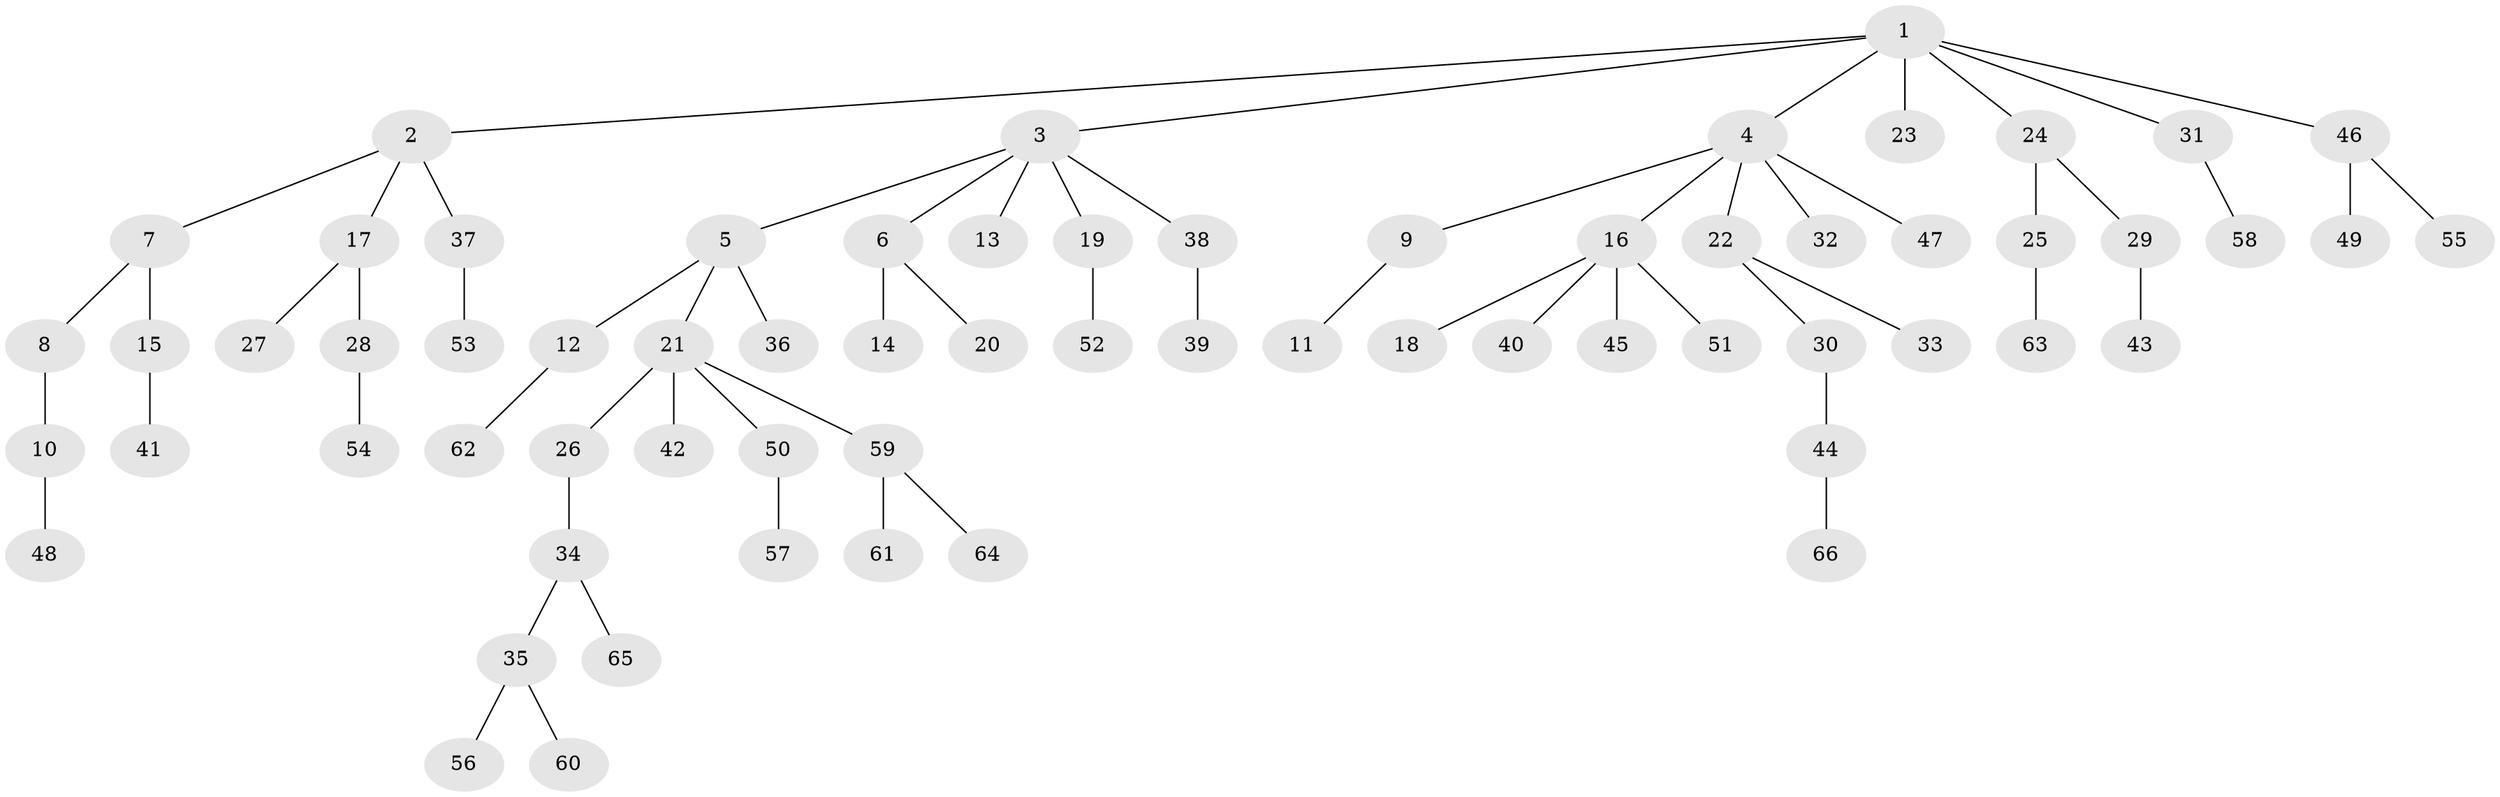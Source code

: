 // Generated by graph-tools (version 1.1) at 2025/36/03/09/25 02:36:42]
// undirected, 66 vertices, 65 edges
graph export_dot {
graph [start="1"]
  node [color=gray90,style=filled];
  1;
  2;
  3;
  4;
  5;
  6;
  7;
  8;
  9;
  10;
  11;
  12;
  13;
  14;
  15;
  16;
  17;
  18;
  19;
  20;
  21;
  22;
  23;
  24;
  25;
  26;
  27;
  28;
  29;
  30;
  31;
  32;
  33;
  34;
  35;
  36;
  37;
  38;
  39;
  40;
  41;
  42;
  43;
  44;
  45;
  46;
  47;
  48;
  49;
  50;
  51;
  52;
  53;
  54;
  55;
  56;
  57;
  58;
  59;
  60;
  61;
  62;
  63;
  64;
  65;
  66;
  1 -- 2;
  1 -- 3;
  1 -- 4;
  1 -- 23;
  1 -- 24;
  1 -- 31;
  1 -- 46;
  2 -- 7;
  2 -- 17;
  2 -- 37;
  3 -- 5;
  3 -- 6;
  3 -- 13;
  3 -- 19;
  3 -- 38;
  4 -- 9;
  4 -- 16;
  4 -- 22;
  4 -- 32;
  4 -- 47;
  5 -- 12;
  5 -- 21;
  5 -- 36;
  6 -- 14;
  6 -- 20;
  7 -- 8;
  7 -- 15;
  8 -- 10;
  9 -- 11;
  10 -- 48;
  12 -- 62;
  15 -- 41;
  16 -- 18;
  16 -- 40;
  16 -- 45;
  16 -- 51;
  17 -- 27;
  17 -- 28;
  19 -- 52;
  21 -- 26;
  21 -- 42;
  21 -- 50;
  21 -- 59;
  22 -- 30;
  22 -- 33;
  24 -- 25;
  24 -- 29;
  25 -- 63;
  26 -- 34;
  28 -- 54;
  29 -- 43;
  30 -- 44;
  31 -- 58;
  34 -- 35;
  34 -- 65;
  35 -- 56;
  35 -- 60;
  37 -- 53;
  38 -- 39;
  44 -- 66;
  46 -- 49;
  46 -- 55;
  50 -- 57;
  59 -- 61;
  59 -- 64;
}
